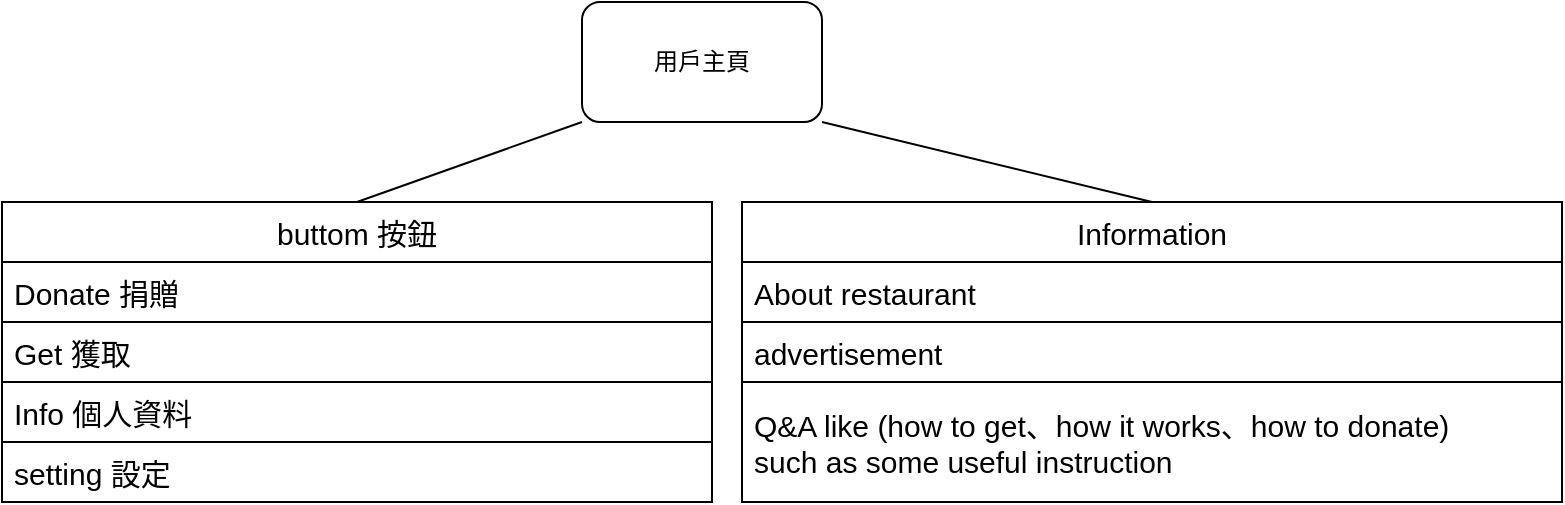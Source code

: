 <mxfile version="16.5.4" type="github">
  <diagram id="EvJpZbf_p9BCyoneoR65" name="Page-1">
    <mxGraphModel dx="946" dy="565" grid="1" gridSize="10" guides="1" tooltips="1" connect="1" arrows="1" fold="1" page="1" pageScale="1" pageWidth="827" pageHeight="1169" math="0" shadow="0">
      <root>
        <mxCell id="0" />
        <mxCell id="1" parent="0" />
        <mxCell id="bMYPiPHhk6tZl1_4VbsE-5" value="buttom 按鈕" style="swimlane;fontStyle=0;childLayout=stackLayout;horizontal=1;startSize=30;horizontalStack=0;resizeParent=1;resizeParentMax=0;resizeLast=0;collapsible=1;marginBottom=0;fontSize=15;" vertex="1" parent="1">
          <mxGeometry x="30" y="435" width="355" height="150" as="geometry" />
        </mxCell>
        <mxCell id="bMYPiPHhk6tZl1_4VbsE-6" value="Donate 捐贈" style="text;strokeColor=default;fillColor=none;align=left;verticalAlign=middle;spacingLeft=4;spacingRight=4;overflow=hidden;points=[[0,0.5],[1,0.5]];portConstraint=eastwest;rotatable=0;fontSize=15;" vertex="1" parent="bMYPiPHhk6tZl1_4VbsE-5">
          <mxGeometry y="30" width="355" height="30" as="geometry" />
        </mxCell>
        <mxCell id="bMYPiPHhk6tZl1_4VbsE-8" value="Get 獲取" style="text;strokeColor=default;fillColor=none;align=left;verticalAlign=middle;spacingLeft=4;spacingRight=4;overflow=hidden;points=[[0,0.5],[1,0.5]];portConstraint=eastwest;rotatable=0;fontSize=15;" vertex="1" parent="bMYPiPHhk6tZl1_4VbsE-5">
          <mxGeometry y="60" width="355" height="30" as="geometry" />
        </mxCell>
        <mxCell id="bMYPiPHhk6tZl1_4VbsE-7" value="Info 個人資料" style="text;strokeColor=none;fillColor=none;align=left;verticalAlign=middle;spacingLeft=4;spacingRight=4;overflow=hidden;points=[[0,0.5],[1,0.5]];portConstraint=eastwest;rotatable=0;fontSize=15;" vertex="1" parent="bMYPiPHhk6tZl1_4VbsE-5">
          <mxGeometry y="90" width="355" height="30" as="geometry" />
        </mxCell>
        <mxCell id="bMYPiPHhk6tZl1_4VbsE-17" value="setting 設定" style="text;align=left;verticalAlign=middle;spacingLeft=4;spacingRight=4;overflow=hidden;points=[[0,0.5],[1,0.5]];portConstraint=eastwest;rotatable=0;fontSize=15;strokeColor=default;" vertex="1" parent="bMYPiPHhk6tZl1_4VbsE-5">
          <mxGeometry y="120" width="355" height="30" as="geometry" />
        </mxCell>
        <mxCell id="bMYPiPHhk6tZl1_4VbsE-9" value="用戶主頁" style="rounded=1;whiteSpace=wrap;html=1;" vertex="1" parent="1">
          <mxGeometry x="320" y="335" width="120" height="60" as="geometry" />
        </mxCell>
        <mxCell id="bMYPiPHhk6tZl1_4VbsE-10" value="" style="endArrow=none;html=1;rounded=0;entryX=0.5;entryY=0;entryDx=0;entryDy=0;exitX=0;exitY=1;exitDx=0;exitDy=0;" edge="1" parent="1" source="bMYPiPHhk6tZl1_4VbsE-9" target="bMYPiPHhk6tZl1_4VbsE-5">
          <mxGeometry width="50" height="50" relative="1" as="geometry">
            <mxPoint x="380" y="435" as="sourcePoint" />
            <mxPoint x="380" y="455.711" as="targetPoint" />
          </mxGeometry>
        </mxCell>
        <mxCell id="bMYPiPHhk6tZl1_4VbsE-11" value="Information" style="swimlane;fontStyle=0;childLayout=stackLayout;horizontal=1;startSize=30;horizontalStack=0;resizeParent=1;resizeParentMax=0;resizeLast=0;collapsible=1;marginBottom=0;fontSize=15;" vertex="1" parent="1">
          <mxGeometry x="400" y="435" width="410" height="150" as="geometry" />
        </mxCell>
        <mxCell id="bMYPiPHhk6tZl1_4VbsE-12" value="About restaurant" style="text;strokeColor=default;fillColor=none;align=left;verticalAlign=middle;spacingLeft=4;spacingRight=4;overflow=hidden;points=[[0,0.5],[1,0.5]];portConstraint=eastwest;rotatable=0;fontSize=15;" vertex="1" parent="bMYPiPHhk6tZl1_4VbsE-11">
          <mxGeometry y="30" width="410" height="30" as="geometry" />
        </mxCell>
        <mxCell id="bMYPiPHhk6tZl1_4VbsE-19" value="advertisement" style="text;align=left;verticalAlign=middle;spacingLeft=4;spacingRight=4;overflow=hidden;points=[[0,0.5],[1,0.5]];portConstraint=eastwest;rotatable=0;fontSize=15;" vertex="1" parent="bMYPiPHhk6tZl1_4VbsE-11">
          <mxGeometry y="60" width="410" height="30" as="geometry" />
        </mxCell>
        <mxCell id="bMYPiPHhk6tZl1_4VbsE-13" value="Q&amp;A like (how to get、how it works、how to donate)&#xa;such as some useful instruction " style="text;align=left;verticalAlign=middle;spacingLeft=4;spacingRight=4;overflow=hidden;points=[[0,0.5],[1,0.5]];portConstraint=eastwest;rotatable=0;fontSize=15;strokeColor=default;" vertex="1" parent="bMYPiPHhk6tZl1_4VbsE-11">
          <mxGeometry y="90" width="410" height="60" as="geometry" />
        </mxCell>
        <mxCell id="bMYPiPHhk6tZl1_4VbsE-22" value="" style="endArrow=none;html=1;rounded=0;fontSize=15;exitX=0.5;exitY=0;exitDx=0;exitDy=0;entryX=1;entryY=1;entryDx=0;entryDy=0;" edge="1" parent="1" source="bMYPiPHhk6tZl1_4VbsE-11" target="bMYPiPHhk6tZl1_4VbsE-9">
          <mxGeometry width="50" height="50" relative="1" as="geometry">
            <mxPoint x="440" y="435" as="sourcePoint" />
            <mxPoint x="490" y="385" as="targetPoint" />
          </mxGeometry>
        </mxCell>
      </root>
    </mxGraphModel>
  </diagram>
</mxfile>
